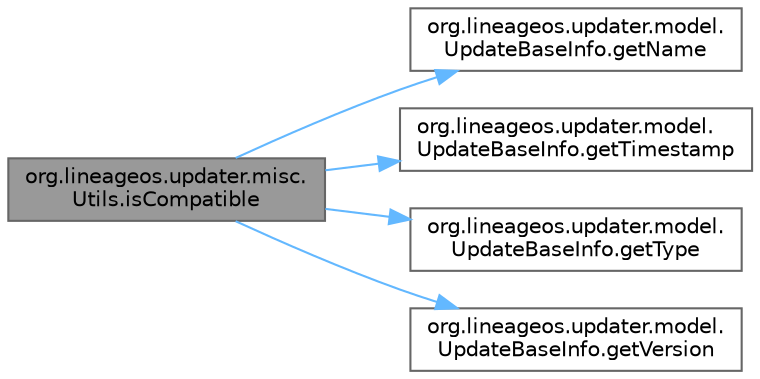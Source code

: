 digraph "org.lineageos.updater.misc.Utils.isCompatible"
{
 // LATEX_PDF_SIZE
  bgcolor="transparent";
  edge [fontname=Helvetica,fontsize=10,labelfontname=Helvetica,labelfontsize=10];
  node [fontname=Helvetica,fontsize=10,shape=box,height=0.2,width=0.4];
  rankdir="LR";
  Node1 [label="org.lineageos.updater.misc.\lUtils.isCompatible",height=0.2,width=0.4,color="gray40", fillcolor="grey60", style="filled", fontcolor="black",tooltip=" "];
  Node1 -> Node2 [color="steelblue1",style="solid"];
  Node2 [label="org.lineageos.updater.model.\lUpdateBaseInfo.getName",height=0.2,width=0.4,color="grey40", fillcolor="white", style="filled",URL="$interfaceorg_1_1lineageos_1_1updater_1_1model_1_1_update_base_info.html#ab631c3f612336f7c732feedd892e9347",tooltip=" "];
  Node1 -> Node3 [color="steelblue1",style="solid"];
  Node3 [label="org.lineageos.updater.model.\lUpdateBaseInfo.getTimestamp",height=0.2,width=0.4,color="grey40", fillcolor="white", style="filled",URL="$interfaceorg_1_1lineageos_1_1updater_1_1model_1_1_update_base_info.html#a986afc0678f9135696e25f3f1561704c",tooltip=" "];
  Node1 -> Node4 [color="steelblue1",style="solid"];
  Node4 [label="org.lineageos.updater.model.\lUpdateBaseInfo.getType",height=0.2,width=0.4,color="grey40", fillcolor="white", style="filled",URL="$interfaceorg_1_1lineageos_1_1updater_1_1model_1_1_update_base_info.html#ab7dee2bb4fae56f9b825bebab6e290a3",tooltip=" "];
  Node1 -> Node5 [color="steelblue1",style="solid"];
  Node5 [label="org.lineageos.updater.model.\lUpdateBaseInfo.getVersion",height=0.2,width=0.4,color="grey40", fillcolor="white", style="filled",URL="$interfaceorg_1_1lineageos_1_1updater_1_1model_1_1_update_base_info.html#a369407f3f3deb5bc5f62e4889829d9d2",tooltip=" "];
}
